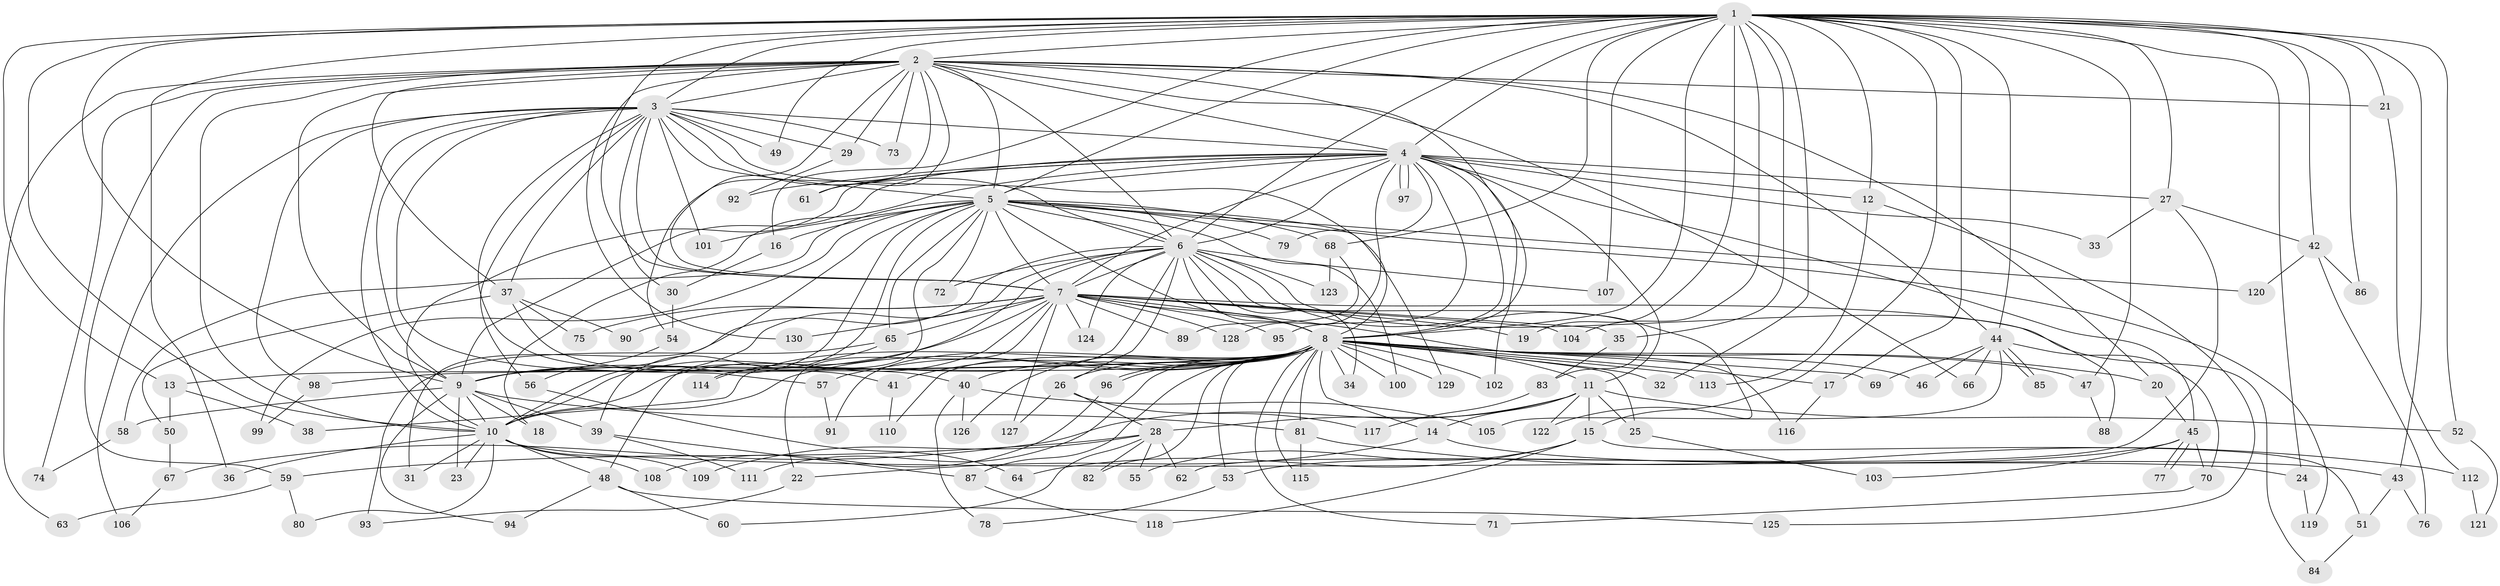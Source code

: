 // Generated by graph-tools (version 1.1) at 2025/49/03/09/25 03:49:39]
// undirected, 130 vertices, 285 edges
graph export_dot {
graph [start="1"]
  node [color=gray90,style=filled];
  1;
  2;
  3;
  4;
  5;
  6;
  7;
  8;
  9;
  10;
  11;
  12;
  13;
  14;
  15;
  16;
  17;
  18;
  19;
  20;
  21;
  22;
  23;
  24;
  25;
  26;
  27;
  28;
  29;
  30;
  31;
  32;
  33;
  34;
  35;
  36;
  37;
  38;
  39;
  40;
  41;
  42;
  43;
  44;
  45;
  46;
  47;
  48;
  49;
  50;
  51;
  52;
  53;
  54;
  55;
  56;
  57;
  58;
  59;
  60;
  61;
  62;
  63;
  64;
  65;
  66;
  67;
  68;
  69;
  70;
  71;
  72;
  73;
  74;
  75;
  76;
  77;
  78;
  79;
  80;
  81;
  82;
  83;
  84;
  85;
  86;
  87;
  88;
  89;
  90;
  91;
  92;
  93;
  94;
  95;
  96;
  97;
  98;
  99;
  100;
  101;
  102;
  103;
  104;
  105;
  106;
  107;
  108;
  109;
  110;
  111;
  112;
  113;
  114;
  115;
  116;
  117;
  118;
  119;
  120;
  121;
  122;
  123;
  124;
  125;
  126;
  127;
  128;
  129;
  130;
  1 -- 2;
  1 -- 3;
  1 -- 4;
  1 -- 5;
  1 -- 6;
  1 -- 7;
  1 -- 8;
  1 -- 9;
  1 -- 10;
  1 -- 12;
  1 -- 13;
  1 -- 15;
  1 -- 16;
  1 -- 17;
  1 -- 19;
  1 -- 21;
  1 -- 24;
  1 -- 27;
  1 -- 32;
  1 -- 35;
  1 -- 36;
  1 -- 42;
  1 -- 43;
  1 -- 44;
  1 -- 47;
  1 -- 49;
  1 -- 52;
  1 -- 68;
  1 -- 86;
  1 -- 104;
  1 -- 107;
  2 -- 3;
  2 -- 4;
  2 -- 5;
  2 -- 6;
  2 -- 7;
  2 -- 8;
  2 -- 9;
  2 -- 10;
  2 -- 20;
  2 -- 21;
  2 -- 29;
  2 -- 37;
  2 -- 44;
  2 -- 54;
  2 -- 59;
  2 -- 61;
  2 -- 63;
  2 -- 66;
  2 -- 73;
  2 -- 74;
  2 -- 130;
  3 -- 4;
  3 -- 5;
  3 -- 6;
  3 -- 7;
  3 -- 8;
  3 -- 9;
  3 -- 10;
  3 -- 29;
  3 -- 30;
  3 -- 37;
  3 -- 41;
  3 -- 49;
  3 -- 56;
  3 -- 57;
  3 -- 73;
  3 -- 98;
  3 -- 101;
  3 -- 106;
  4 -- 5;
  4 -- 6;
  4 -- 7;
  4 -- 8;
  4 -- 9;
  4 -- 10;
  4 -- 11;
  4 -- 12;
  4 -- 18;
  4 -- 27;
  4 -- 33;
  4 -- 45;
  4 -- 61;
  4 -- 79;
  4 -- 92;
  4 -- 95;
  4 -- 97;
  4 -- 97;
  4 -- 102;
  4 -- 128;
  5 -- 6;
  5 -- 7;
  5 -- 8;
  5 -- 9;
  5 -- 10;
  5 -- 16;
  5 -- 39;
  5 -- 48;
  5 -- 58;
  5 -- 65;
  5 -- 68;
  5 -- 72;
  5 -- 79;
  5 -- 99;
  5 -- 100;
  5 -- 101;
  5 -- 119;
  5 -- 120;
  5 -- 129;
  6 -- 7;
  6 -- 8;
  6 -- 9;
  6 -- 10;
  6 -- 26;
  6 -- 31;
  6 -- 34;
  6 -- 72;
  6 -- 83;
  6 -- 88;
  6 -- 107;
  6 -- 114;
  6 -- 122;
  6 -- 123;
  6 -- 124;
  7 -- 8;
  7 -- 9;
  7 -- 10;
  7 -- 19;
  7 -- 22;
  7 -- 35;
  7 -- 65;
  7 -- 75;
  7 -- 84;
  7 -- 89;
  7 -- 90;
  7 -- 95;
  7 -- 104;
  7 -- 116;
  7 -- 124;
  7 -- 127;
  7 -- 128;
  7 -- 130;
  8 -- 9;
  8 -- 10;
  8 -- 11;
  8 -- 13;
  8 -- 14;
  8 -- 17;
  8 -- 20;
  8 -- 25;
  8 -- 26;
  8 -- 32;
  8 -- 34;
  8 -- 38;
  8 -- 40;
  8 -- 41;
  8 -- 46;
  8 -- 47;
  8 -- 53;
  8 -- 57;
  8 -- 69;
  8 -- 71;
  8 -- 81;
  8 -- 82;
  8 -- 87;
  8 -- 91;
  8 -- 96;
  8 -- 96;
  8 -- 98;
  8 -- 100;
  8 -- 102;
  8 -- 110;
  8 -- 111;
  8 -- 113;
  8 -- 115;
  8 -- 126;
  8 -- 129;
  9 -- 10;
  9 -- 18;
  9 -- 23;
  9 -- 39;
  9 -- 58;
  9 -- 81;
  9 -- 94;
  10 -- 23;
  10 -- 24;
  10 -- 31;
  10 -- 36;
  10 -- 48;
  10 -- 80;
  10 -- 108;
  10 -- 109;
  11 -- 14;
  11 -- 15;
  11 -- 25;
  11 -- 28;
  11 -- 52;
  11 -- 67;
  11 -- 122;
  12 -- 113;
  12 -- 125;
  13 -- 38;
  13 -- 50;
  14 -- 22;
  14 -- 43;
  15 -- 51;
  15 -- 55;
  15 -- 64;
  15 -- 118;
  16 -- 30;
  17 -- 116;
  20 -- 45;
  21 -- 112;
  22 -- 93;
  24 -- 119;
  25 -- 103;
  26 -- 28;
  26 -- 117;
  26 -- 127;
  27 -- 33;
  27 -- 42;
  27 -- 62;
  28 -- 55;
  28 -- 59;
  28 -- 60;
  28 -- 62;
  28 -- 82;
  28 -- 109;
  29 -- 92;
  30 -- 54;
  35 -- 83;
  37 -- 40;
  37 -- 50;
  37 -- 75;
  37 -- 90;
  39 -- 87;
  39 -- 111;
  40 -- 78;
  40 -- 105;
  40 -- 126;
  41 -- 110;
  42 -- 76;
  42 -- 86;
  42 -- 120;
  43 -- 51;
  43 -- 76;
  44 -- 46;
  44 -- 66;
  44 -- 69;
  44 -- 70;
  44 -- 85;
  44 -- 85;
  44 -- 105;
  45 -- 53;
  45 -- 70;
  45 -- 77;
  45 -- 77;
  45 -- 103;
  47 -- 88;
  48 -- 60;
  48 -- 94;
  48 -- 125;
  50 -- 67;
  51 -- 84;
  52 -- 121;
  53 -- 78;
  54 -- 56;
  56 -- 64;
  57 -- 91;
  58 -- 74;
  59 -- 63;
  59 -- 80;
  65 -- 93;
  65 -- 114;
  67 -- 106;
  68 -- 89;
  68 -- 123;
  70 -- 71;
  81 -- 112;
  81 -- 115;
  83 -- 117;
  87 -- 118;
  96 -- 108;
  98 -- 99;
  112 -- 121;
}
